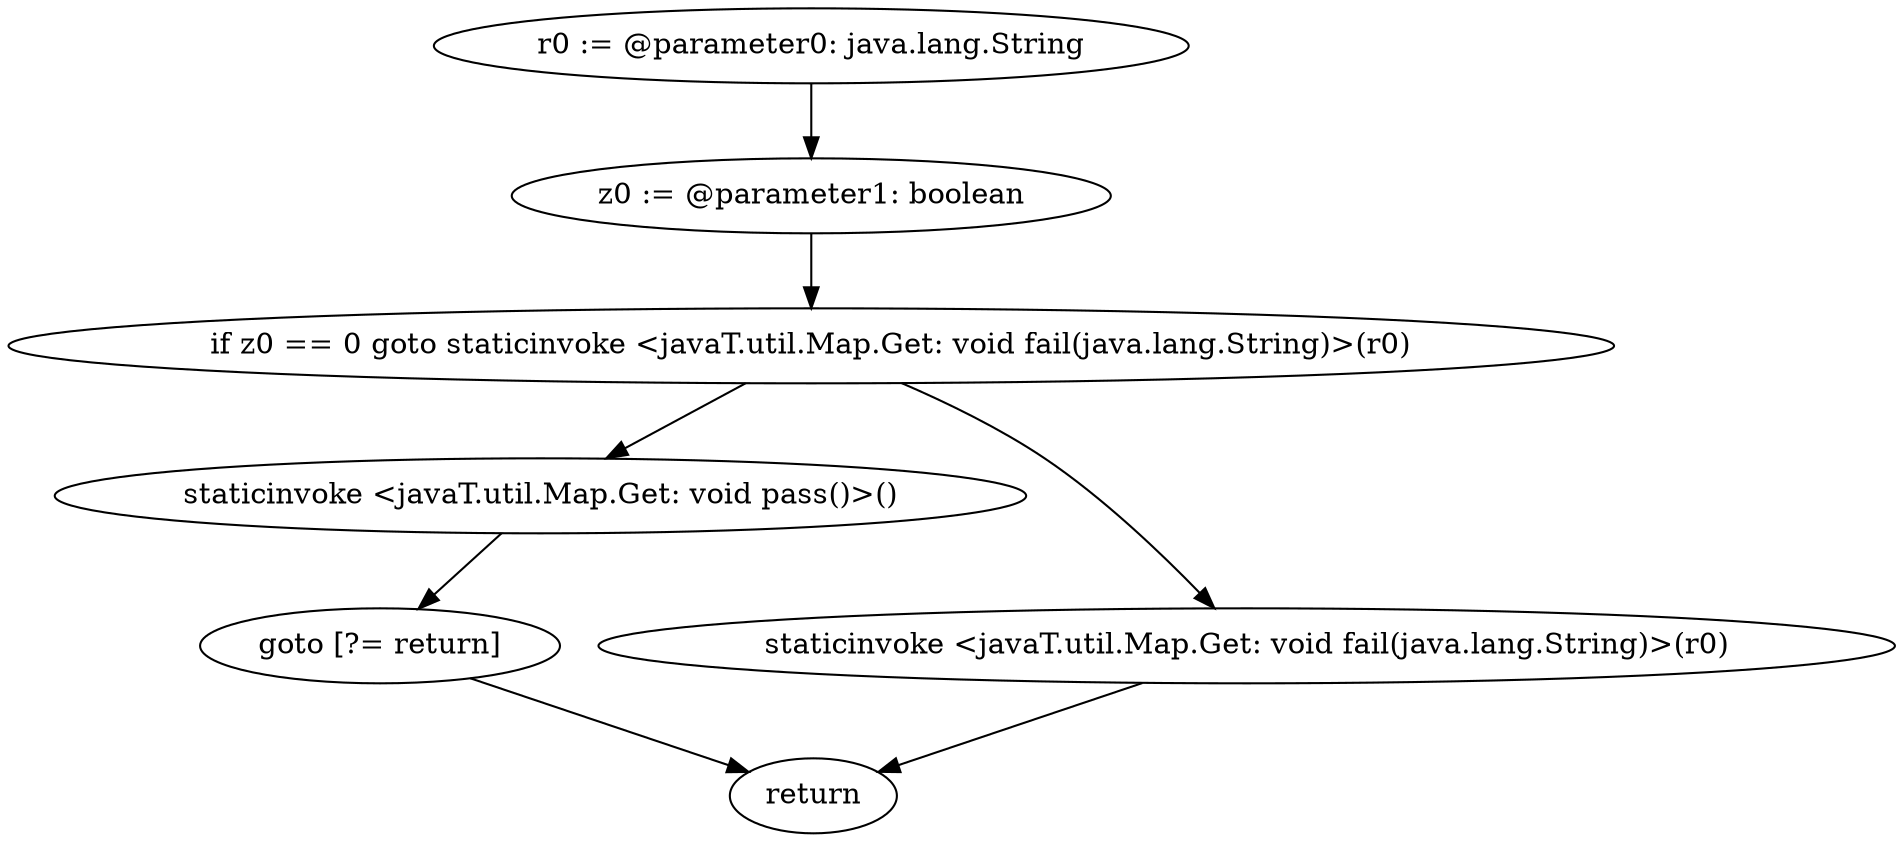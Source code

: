 digraph "unitGraph" {
    "r0 := @parameter0: java.lang.String"
    "z0 := @parameter1: boolean"
    "if z0 == 0 goto staticinvoke <javaT.util.Map.Get: void fail(java.lang.String)>(r0)"
    "staticinvoke <javaT.util.Map.Get: void pass()>()"
    "goto [?= return]"
    "staticinvoke <javaT.util.Map.Get: void fail(java.lang.String)>(r0)"
    "return"
    "r0 := @parameter0: java.lang.String"->"z0 := @parameter1: boolean";
    "z0 := @parameter1: boolean"->"if z0 == 0 goto staticinvoke <javaT.util.Map.Get: void fail(java.lang.String)>(r0)";
    "if z0 == 0 goto staticinvoke <javaT.util.Map.Get: void fail(java.lang.String)>(r0)"->"staticinvoke <javaT.util.Map.Get: void pass()>()";
    "if z0 == 0 goto staticinvoke <javaT.util.Map.Get: void fail(java.lang.String)>(r0)"->"staticinvoke <javaT.util.Map.Get: void fail(java.lang.String)>(r0)";
    "staticinvoke <javaT.util.Map.Get: void pass()>()"->"goto [?= return]";
    "goto [?= return]"->"return";
    "staticinvoke <javaT.util.Map.Get: void fail(java.lang.String)>(r0)"->"return";
}
